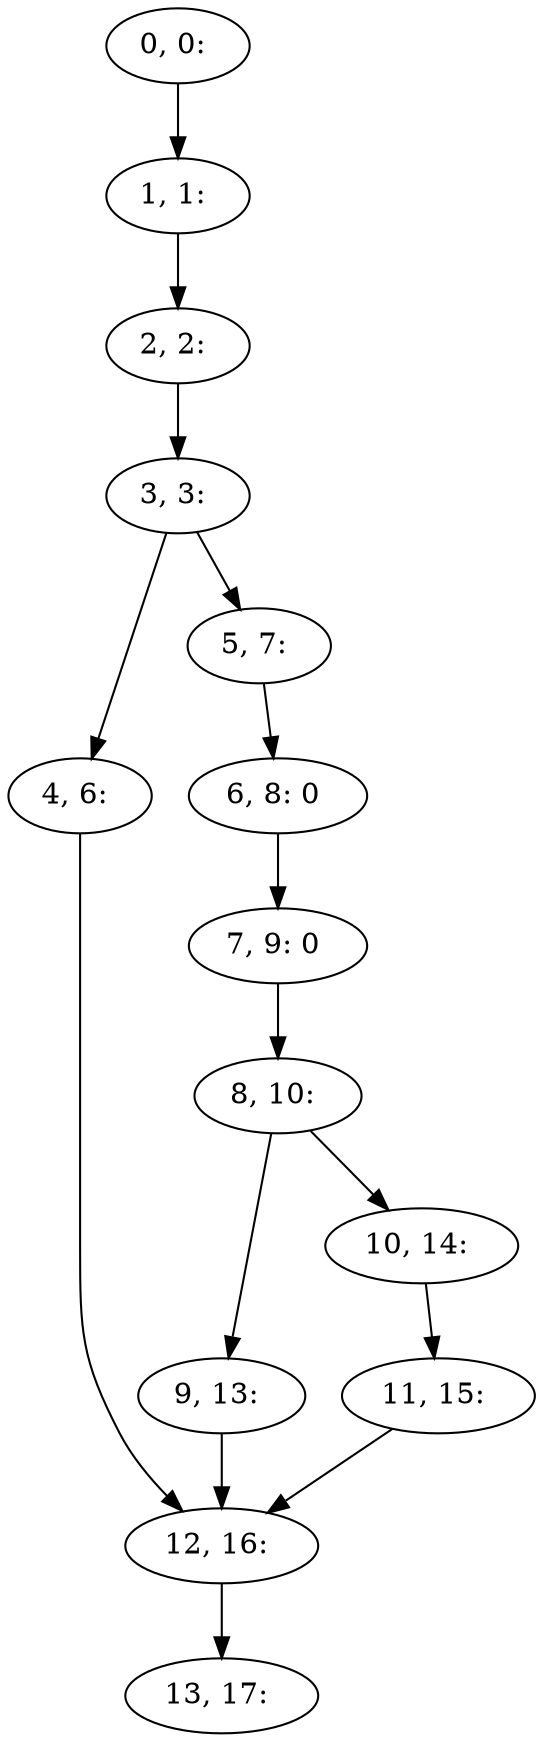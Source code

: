 digraph G {
0[label="0, 0: "];
1[label="1, 1: "];
2[label="2, 2: "];
3[label="3, 3: "];
4[label="4, 6: "];
5[label="5, 7: "];
6[label="6, 8: 0 "];
7[label="7, 9: 0 "];
8[label="8, 10: "];
9[label="9, 13: "];
10[label="10, 14: "];
11[label="11, 15: "];
12[label="12, 16: "];
13[label="13, 17: "];
0->1 ;
1->2 ;
2->3 ;
3->4 ;
3->5 ;
4->12 ;
5->6 ;
6->7 ;
7->8 ;
8->9 ;
8->10 ;
9->12 ;
10->11 ;
11->12 ;
12->13 ;
}
